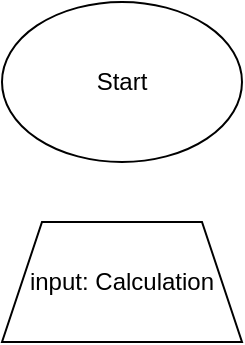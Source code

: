 <mxfile version="13.6.5">
    <diagram id="gPxtiNI30wPzBB4kwaqC" name="Page-1">
        <mxGraphModel dx="872" dy="770" grid="1" gridSize="10" guides="1" tooltips="1" connect="1" arrows="1" fold="1" page="1" pageScale="1" pageWidth="850" pageHeight="1100" math="0" shadow="0">
            <root>
                <mxCell id="0"/>
                <mxCell id="1" parent="0"/>
                <mxCell id="3" value="Start" style="ellipse;whiteSpace=wrap;html=1;" vertex="1" parent="1">
                    <mxGeometry x="270" y="10" width="120" height="80" as="geometry"/>
                </mxCell>
                <mxCell id="4" value="input: Calculation" style="shape=trapezoid;perimeter=trapezoidPerimeter;whiteSpace=wrap;html=1;fixedSize=1;" vertex="1" parent="1">
                    <mxGeometry x="270" y="120" width="120" height="60" as="geometry"/>
                </mxCell>
            </root>
        </mxGraphModel>
    </diagram>
</mxfile>